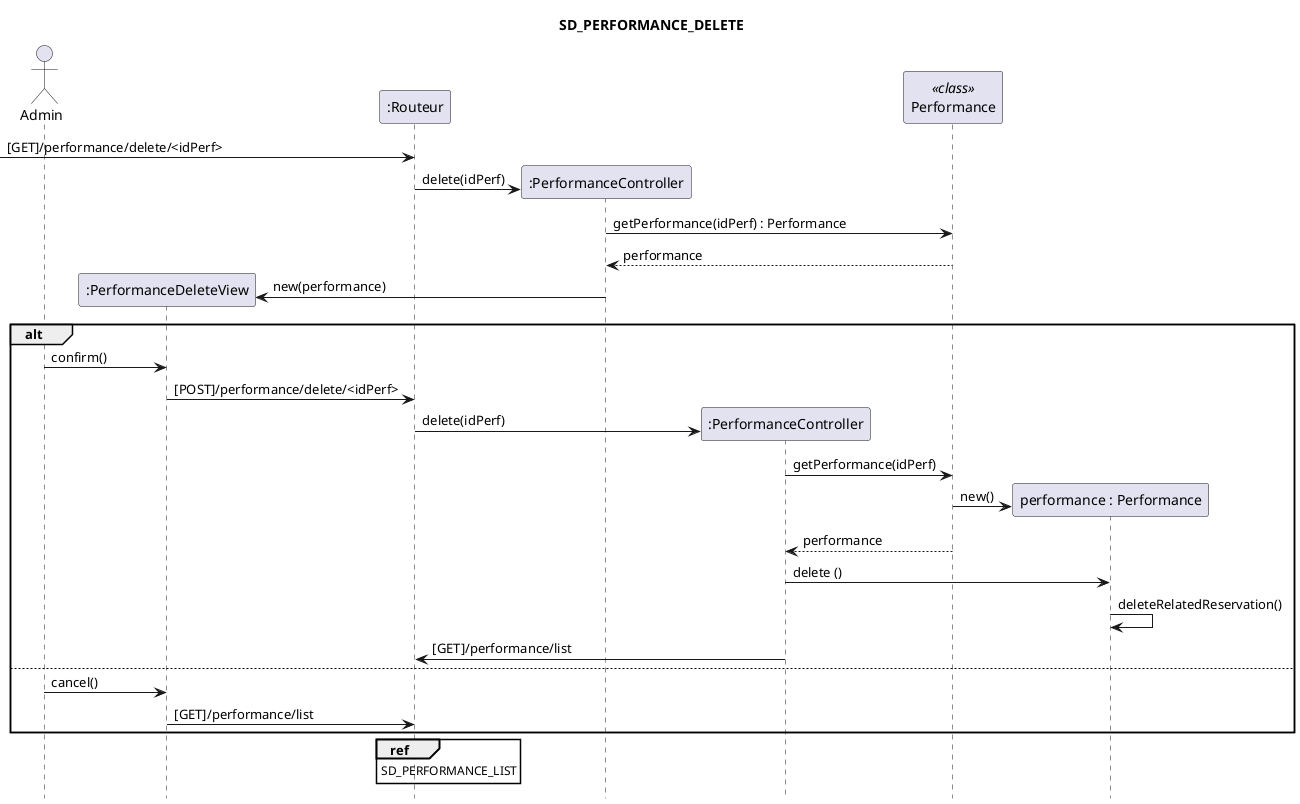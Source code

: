 @startuml SD_PERFORMANCE_DELETE
title SD_PERFORMANCE_DELETE
hide footbox
Actor "Admin" as A
Participant ":PerformanceDeleteView" as PV
Participant ":Routeur" as R
Participant ":PerformanceController" as PC
Participant ":PerformanceController" as PC2
Participant "Performance"  as P <<class>>
Participant "performance : Performance" as p

-> R : [GET]/performance/delete/<idPerf>
create PC
R -> PC : delete(idPerf)
PC -> P : getPerformance(idPerf) : Performance
P --> PC : performance
create PV
PC -> PV : new(performance)
alt
A -> PV : confirm()
PV -> R : [POST]/performance/delete/<idPerf>
create PC2
R -> PC2 : delete(idPerf)
PC2 -> P : getPerformance(idPerf)
create p
P -> p : new()
P --> PC2 : performance
PC2 -> p : delete ()
p -> p : deleteRelatedReservation()
PC2 -> R : [GET]/performance/list
else
A -> PV : cancel()
PV -> R : [GET]/performance/list
end
ref over R : SD_PERFORMANCE_LIST
@enduml